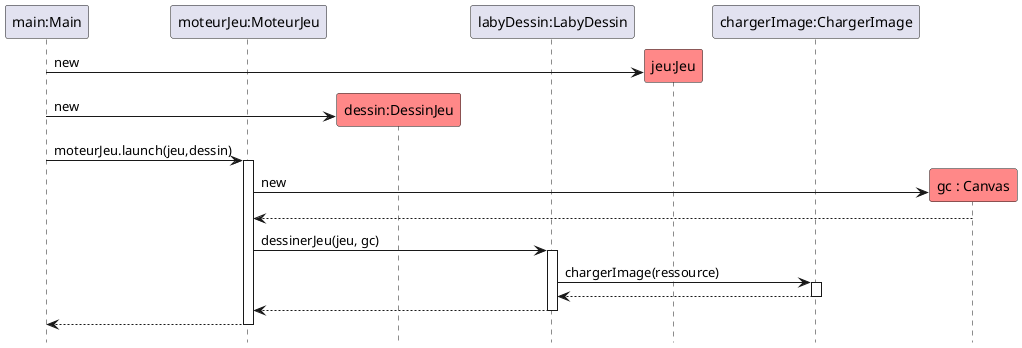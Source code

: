 @startuml
hide footbox

participant "main:Main" as main
participant "moteurJeu:MoteurJeu" as m
participant "dessin:DessinJeu" as r #FF8888
participant "labyDessin:LabyDessin" as l
participant "jeu:Jeu" as game #FF8888
participant "chargerImage:ChargerImage" as c
participant "gc : Canvas" as gc #FF8888
create game
main-> game : new
create r
main-> r :new
main -> m : moteurJeu.launch(jeu,dessin)
activate m
create gc
m -> gc : new
m <-- gc
m -> l : dessinerJeu(jeu, gc)
activate l
l -> c : chargerImage(ressource)
activate c
l <-- c
deactivate c
m <-- l
deactivate l
main <-- m
deactivate m
@enduml